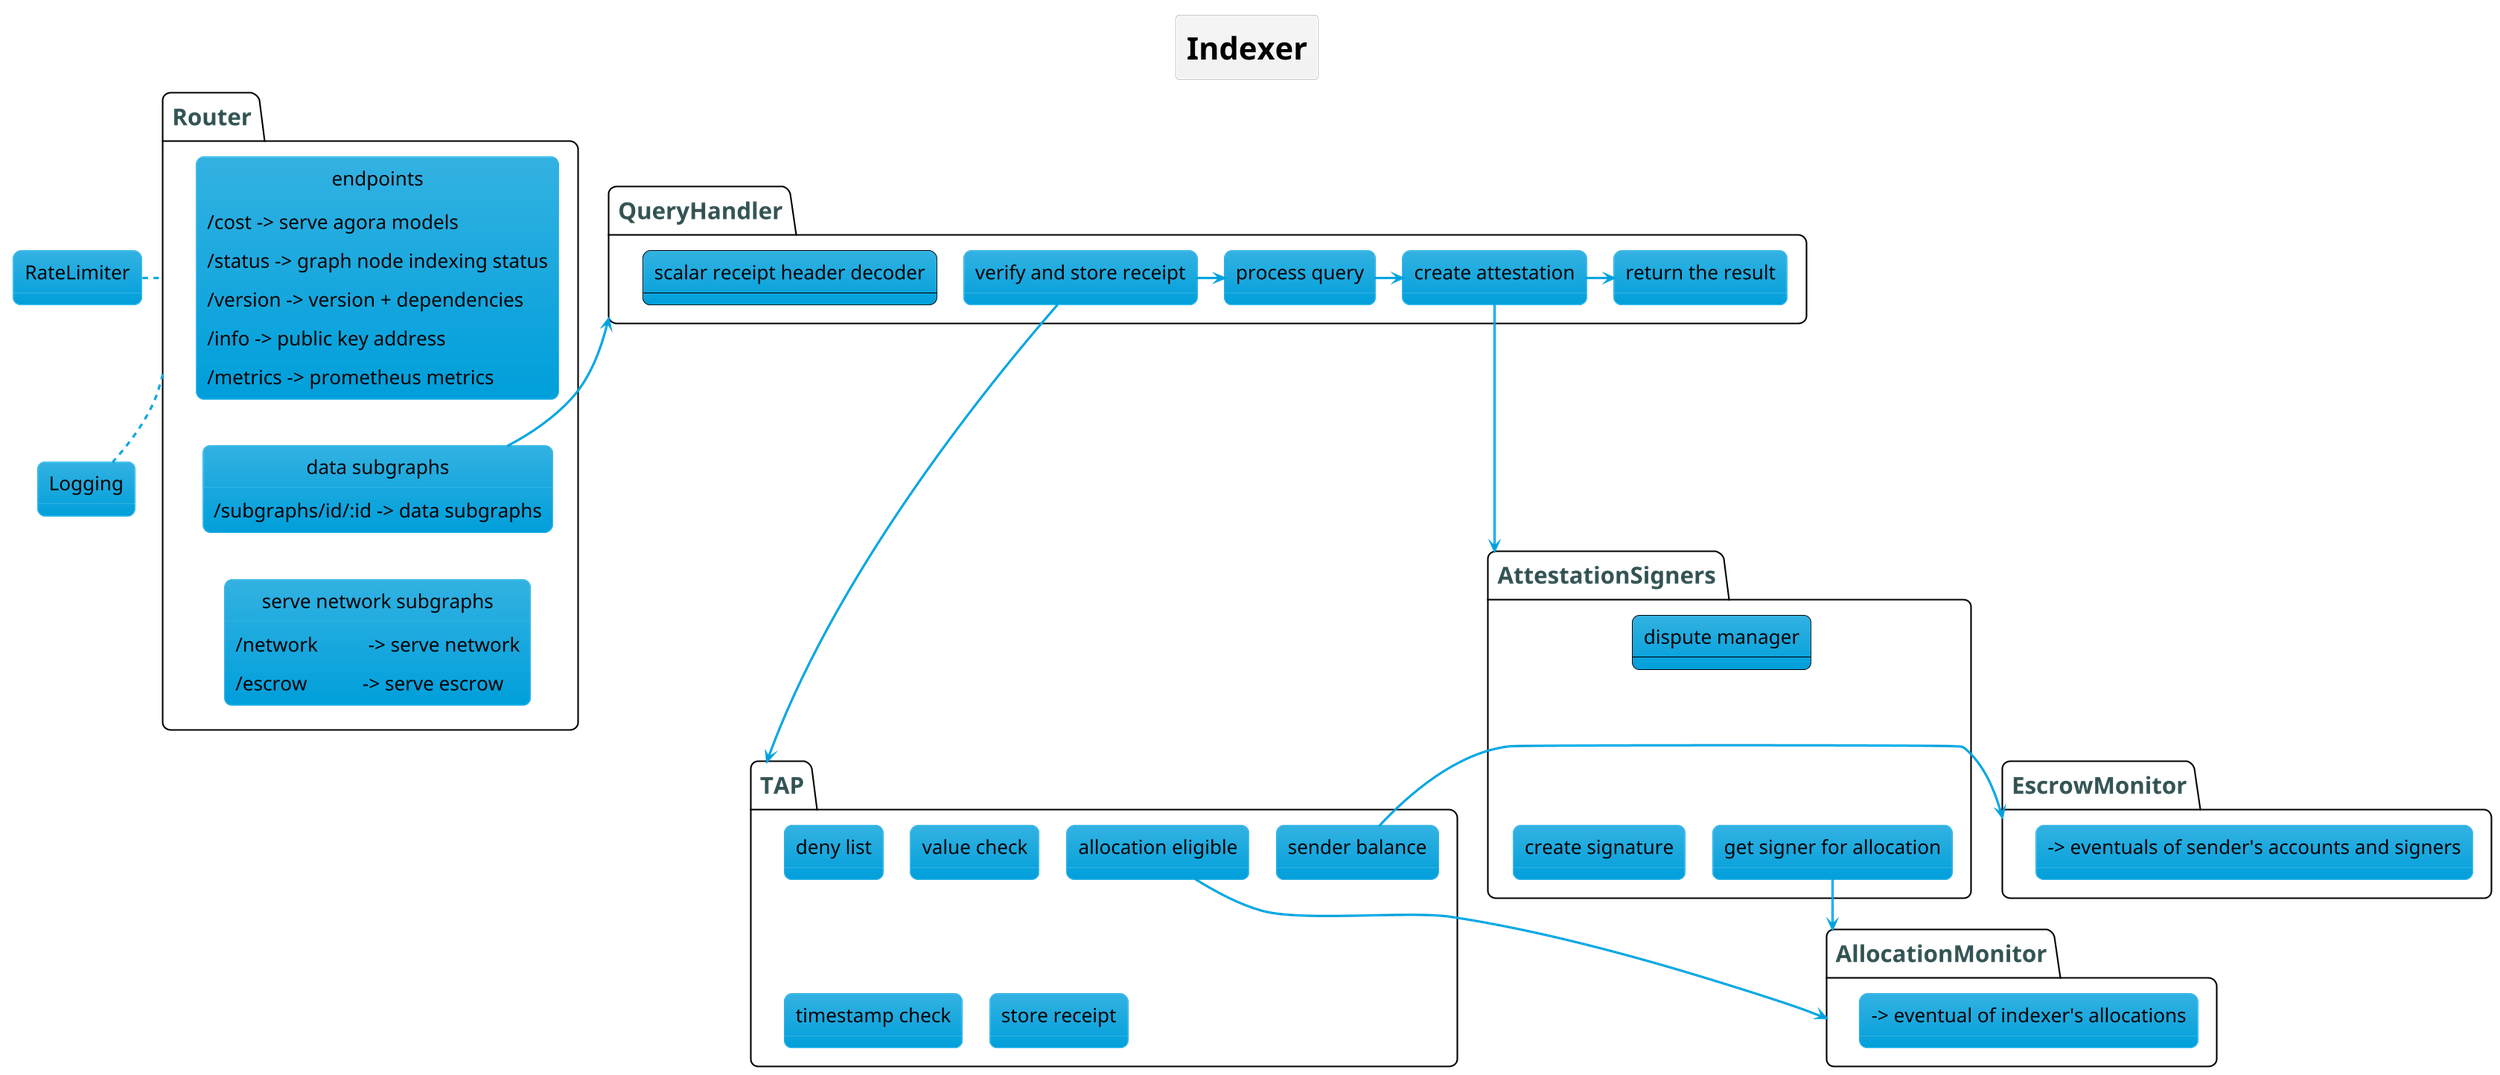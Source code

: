 @startuml design

' To generate a SVG file, use the following command:
' plantuml design.puml -tsvg -DPLANTUML_LIMIT_SIZE=8192x8192
' Or, use the VSCode extension "PlantUML" to preview the diagram
' and export it to SVG.

!theme bluegray
skinparam classFontColor darkSlateGray
skinparam PackageFontSize 30
skinparam PackageFontColor darkSlateGray
skinparam PackageBorderColor black
skinparam TitleFontSize 40
skinparam TitleFontColor black
skinparam ObjectFontSize 25
skinparam ObjectFontColor black

title **Indexer**

package Router {
    object "endpoints" as r1 {
        /cost -> serve agora models
        /status -> graph node indexing status
        /version -> version + dependencies
        /info -> public key address
        /metrics -> prometheus metrics
    }
    together {
        object "data subgraphs" as r2 {
            /subgraphs/id/:id -> data subgraphs
        }
        object "serve network subgraphs" as r3 {
            /network          -> serve network
            /escrow           -> serve escrow
        }
    }
}

' These "hidden" relationships are not shown in the diagram,
' but they are used to influence the layout.
r1 -[hidden]down- r2
r2 -[hidden]down- r3
Router.r2 -up-> QueryHandler

object RateLimiter
object Logging

Router .left. RateLimiter
Router . Logging
RateLimiter -[hidden]down- Logging

package QueryHandler {
    object "scalar receipt header decoder" as q1 <<Feature>>
    object "verify and store receipt" as q2
    object "process query" as q3
    object "create attestation" as q4
    object "return the result" as q5
}

hide <<Feature>> stereotype

skinparam object<<Feature>> {
    FontColor black
    BorderColor black
}

q2 -> q3
q3 -> q4
q4 -> q5

QueryHandler.q4 -> AttestationSigners
QueryHandler.q2 --down--> TAP
QueryHandler -[hidden]down- AttestationSigners

package TAP {
    object "allocation eligible" as t1
    object "sender balance" as t2
    object "deny list" as t3
    object "value check" as t4
    object "timestamp check" as t5
    object "store receipt" as t6
}

TAP.t1 -> AllocationMonitor
TAP.t2 -> EscrowMonitor

package AttestationSigners {
    object "dispute manager" as a1<<Feature>>
    object "get signer for allocation" as a2
    object "create signature" as a3
}

a1 -[hidden]down- a2
a1 -[hidden]down- a3
TAP -[hidden]up- AttestationSigners

AttestationSigners.a2 -> AllocationMonitor

package AllocationMonitor {
    object "-> eventual of indexer's allocations" as am1
}

package EscrowMonitor {
    object "-> eventuals of sender's accounts and signers" as em1
}

EscrowMonitor -[hidden]down- AllocationMonitor

@enduml
